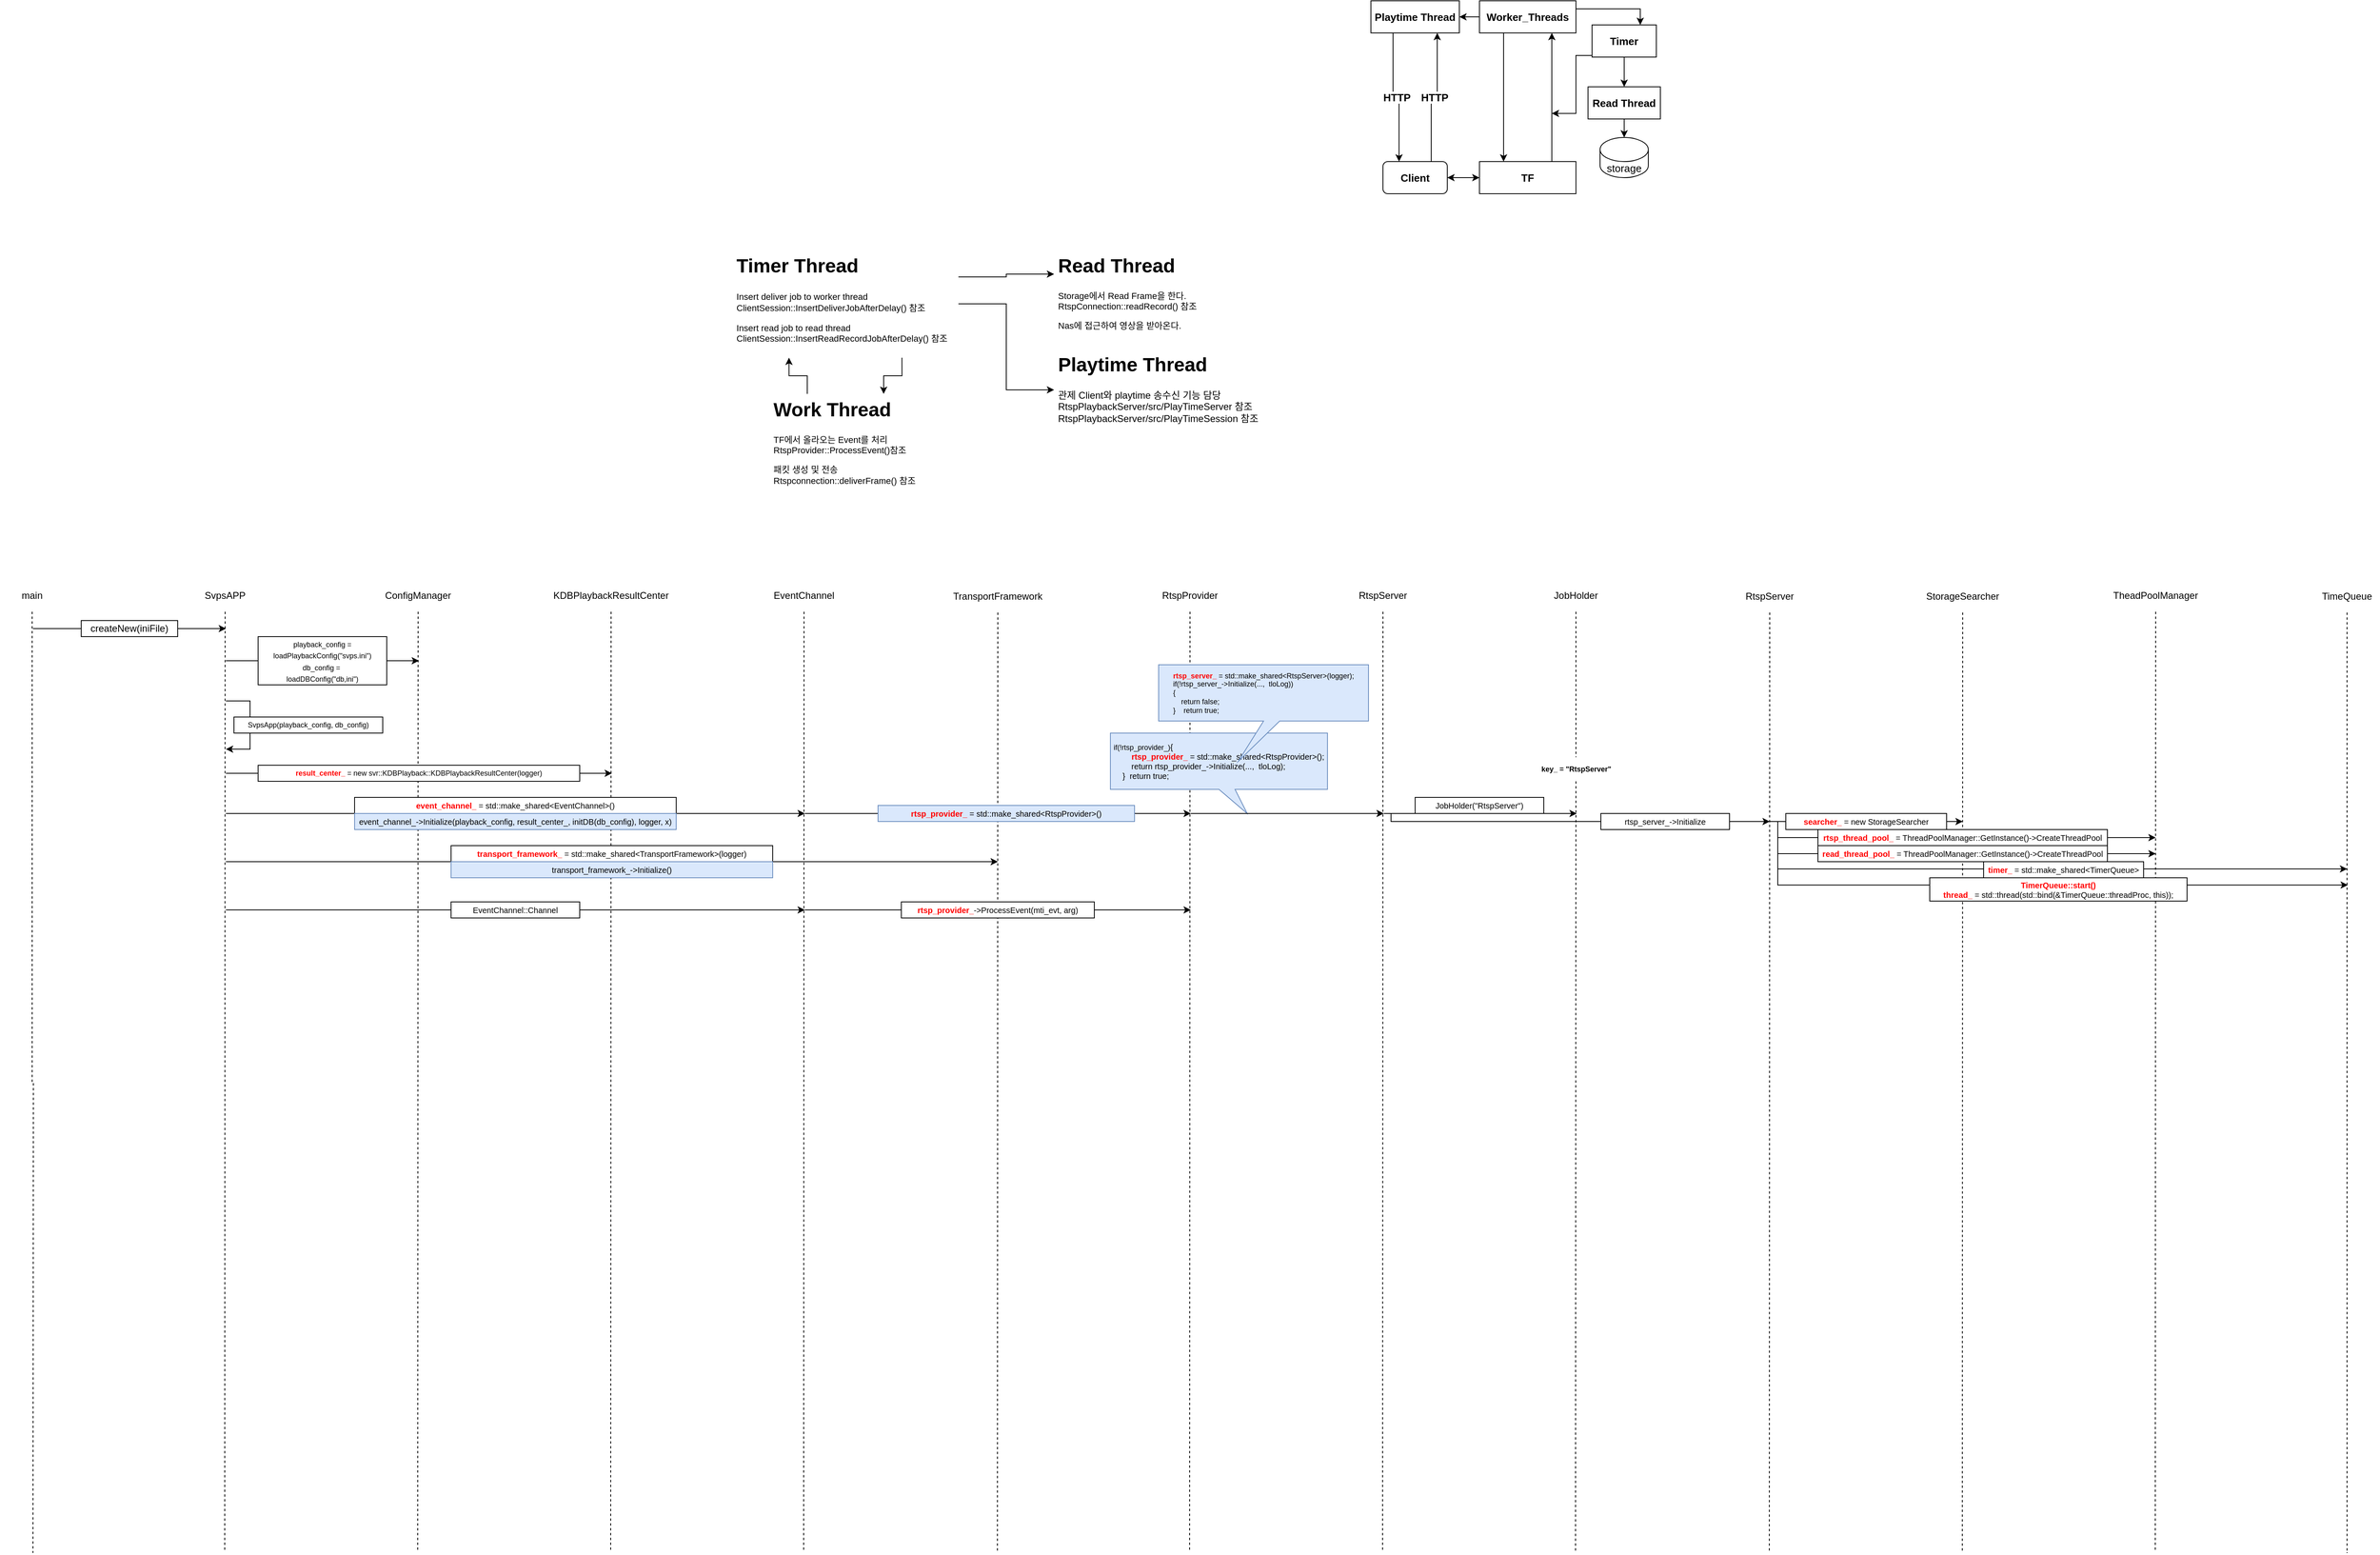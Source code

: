 <mxfile version="20.2.2" type="github">
  <diagram id="YzX6T4dwVACwv7w3dcy2" name="페이지-1">
    <mxGraphModel dx="3784" dy="3350" grid="1" gridSize="10" guides="1" tooltips="1" connect="1" arrows="1" fold="1" page="1" pageScale="1" pageWidth="827" pageHeight="1169" math="0" shadow="0">
      <root>
        <mxCell id="0" />
        <mxCell id="1" parent="0" />
        <mxCell id="FgUD_FX9afnZXkP6yrxM-8" style="edgeStyle=orthogonalEdgeStyle;rounded=0;orthogonalLoop=1;jettySize=auto;html=1;exitX=0.25;exitY=0;exitDx=0;exitDy=0;entryX=0.25;entryY=1;entryDx=0;entryDy=0;" parent="1" source="mJLSlKMfizAFrsauM-Ii-1" target="mJLSlKMfizAFrsauM-Ii-3" edge="1">
          <mxGeometry relative="1" as="geometry" />
        </mxCell>
        <mxCell id="mJLSlKMfizAFrsauM-Ii-1" value="&lt;h1&gt;Work Thread&lt;/h1&gt;&lt;p style=&quot;font-size: 11px;&quot;&gt;&lt;font style=&quot;font-size: 11px;&quot;&gt;TF에서 올라오는 Event를 처리&lt;/font&gt;&lt;span style=&quot;background-color: initial;&quot;&gt;RtspProvider::ProcessEvent()참조&lt;/span&gt;&lt;/p&gt;&lt;p style=&quot;font-size: 11px;&quot;&gt;&lt;font style=&quot;font-size: 11px;&quot;&gt;패킷 생성 및 전송&lt;br&gt;&lt;/font&gt;&lt;span style=&quot;background-color: initial;&quot;&gt;Rtspconnection::deliverFrame() 참조&lt;/span&gt;&lt;/p&gt;" style="text;html=1;strokeColor=none;fillColor=none;spacing=5;spacingTop=-20;whiteSpace=wrap;overflow=hidden;rounded=0;" parent="1" vertex="1">
          <mxGeometry x="-683.5" y="-1391" width="190" height="150" as="geometry" />
        </mxCell>
        <mxCell id="mJLSlKMfizAFrsauM-Ii-2" value="&lt;h1&gt;Read Thread&lt;/h1&gt;&lt;p style=&quot;font-size: 11px;&quot;&gt;&lt;font style=&quot;font-size: 11px;&quot;&gt;Storage에서 Read Frame을 한다.&lt;br&gt;&lt;/font&gt;&lt;span style=&quot;background-color: initial;&quot;&gt;RtspConnection::readRecord() 참조&lt;/span&gt;&lt;/p&gt;&lt;p style=&quot;font-size: 11px;&quot;&gt;Nas에 접근하여 영상을 받아온다.&lt;/p&gt;" style="text;html=1;strokeColor=none;fillColor=none;spacing=5;spacingTop=-20;whiteSpace=wrap;overflow=hidden;rounded=0;" parent="1" vertex="1">
          <mxGeometry x="-329" y="-1570" width="190" height="120" as="geometry" />
        </mxCell>
        <mxCell id="FgUD_FX9afnZXkP6yrxM-9" style="edgeStyle=orthogonalEdgeStyle;rounded=0;orthogonalLoop=1;jettySize=auto;html=1;exitX=0.75;exitY=1;exitDx=0;exitDy=0;entryX=0.75;entryY=0;entryDx=0;entryDy=0;" parent="1" source="mJLSlKMfizAFrsauM-Ii-3" target="mJLSlKMfizAFrsauM-Ii-1" edge="1">
          <mxGeometry relative="1" as="geometry" />
        </mxCell>
        <mxCell id="FgUD_FX9afnZXkP6yrxM-11" style="edgeStyle=orthogonalEdgeStyle;rounded=0;orthogonalLoop=1;jettySize=auto;html=1;exitX=1;exitY=0.5;exitDx=0;exitDy=0;entryX=0;entryY=0.5;entryDx=0;entryDy=0;" parent="1" source="mJLSlKMfizAFrsauM-Ii-3" target="mJLSlKMfizAFrsauM-Ii-4" edge="1">
          <mxGeometry relative="1" as="geometry" />
        </mxCell>
        <mxCell id="FgUD_FX9afnZXkP6yrxM-13" style="edgeStyle=orthogonalEdgeStyle;rounded=0;orthogonalLoop=1;jettySize=auto;html=1;exitX=1;exitY=0.25;exitDx=0;exitDy=0;entryX=0;entryY=0.25;entryDx=0;entryDy=0;" parent="1" source="mJLSlKMfizAFrsauM-Ii-3" target="mJLSlKMfizAFrsauM-Ii-2" edge="1">
          <mxGeometry relative="1" as="geometry" />
        </mxCell>
        <mxCell id="mJLSlKMfizAFrsauM-Ii-3" value="&lt;h1&gt;Timer Thread&lt;/h1&gt;&lt;span style=&quot;font-size: 11px; background-color: initial;&quot;&gt;Insert deliver job to worker thread&lt;br&gt;&lt;/span&gt;&lt;span style=&quot;font-size: 11px; background-color: initial;&quot;&gt;ClientSession::&lt;/span&gt;&lt;span style=&quot;font-size: 11px; background-color: initial;&quot;&gt;InsertDeliverJobAfterDelay() 참조&lt;/span&gt;&lt;span style=&quot;font-size: 11px; background-color: initial;&quot;&gt;&lt;br&gt;&lt;/span&gt;&lt;p style=&quot;font-size: 11px;&quot;&gt;Insert read job to read thread&lt;br&gt;ClientSession::InsertReadRecordJobAfterDelay() 참조&lt;/p&gt;" style="text;html=1;strokeColor=none;fillColor=none;spacing=5;spacingTop=-20;whiteSpace=wrap;overflow=hidden;rounded=0;" parent="1" vertex="1">
          <mxGeometry x="-729" y="-1570" width="281" height="134" as="geometry" />
        </mxCell>
        <mxCell id="mJLSlKMfizAFrsauM-Ii-4" value="&lt;h1&gt;Playtime Thread&lt;/h1&gt;&lt;p&gt;관제 Client와 playtime 송수신 기능 담당&lt;br&gt;&lt;span style=&quot;background-color: initial;&quot;&gt;RtspPlaybackServer/src/PlayTimeServer 참조&lt;br&gt;&lt;/span&gt;&lt;span style=&quot;background-color: initial;&quot;&gt;RtspPlaybackServer/src/PlayTimeSession 참조&lt;/span&gt;&lt;/p&gt;" style="text;html=1;strokeColor=none;fillColor=none;spacing=5;spacingTop=-20;whiteSpace=wrap;overflow=hidden;rounded=0;" parent="1" vertex="1">
          <mxGeometry x="-329" y="-1447" width="260" height="102" as="geometry" />
        </mxCell>
        <mxCell id="MLaOYbV_vJyrFUcq2OVr-11" style="edgeStyle=orthogonalEdgeStyle;rounded=0;orthogonalLoop=1;jettySize=auto;html=1;exitX=0.5;exitY=1;exitDx=0;exitDy=0;entryX=0.5;entryY=0;entryDx=0;entryDy=0;" parent="1" source="MLaOYbV_vJyrFUcq2OVr-8" edge="1">
          <mxGeometry relative="1" as="geometry">
            <mxPoint x="-810" y="-2043" as="targetPoint" />
          </mxGeometry>
        </mxCell>
        <mxCell id="MLaOYbV_vJyrFUcq2OVr-19" style="edgeStyle=orthogonalEdgeStyle;rounded=0;orthogonalLoop=1;jettySize=auto;html=1;exitX=0.5;exitY=1;exitDx=0;exitDy=0;dashed=1;endArrow=none;endFill=0;" parent="1" source="MLaOYbV_vJyrFUcq2OVr-16" edge="1">
          <mxGeometry relative="1" as="geometry">
            <mxPoint x="-1599" y="51" as="targetPoint" />
          </mxGeometry>
        </mxCell>
        <mxCell id="MLaOYbV_vJyrFUcq2OVr-16" value="main" style="text;html=1;strokeColor=none;fillColor=none;align=center;verticalAlign=middle;whiteSpace=wrap;rounded=0;" parent="1" vertex="1">
          <mxGeometry x="-1640" y="-1160" width="80" height="40" as="geometry" />
        </mxCell>
        <mxCell id="MLaOYbV_vJyrFUcq2OVr-18" value="SvpsAPP" style="text;html=1;strokeColor=none;fillColor=none;align=center;verticalAlign=middle;whiteSpace=wrap;rounded=0;" parent="1" vertex="1">
          <mxGeometry x="-1400" y="-1160" width="80" height="40" as="geometry" />
        </mxCell>
        <mxCell id="MLaOYbV_vJyrFUcq2OVr-20" style="edgeStyle=orthogonalEdgeStyle;rounded=0;orthogonalLoop=1;jettySize=auto;html=1;dashed=1;endArrow=none;endFill=0;exitX=0.5;exitY=1;exitDx=0;exitDy=0;" parent="1" source="MLaOYbV_vJyrFUcq2OVr-18" edge="1">
          <mxGeometry relative="1" as="geometry">
            <mxPoint x="-1360.5" y="50" as="targetPoint" />
            <mxPoint x="-1380" y="-1080" as="sourcePoint" />
          </mxGeometry>
        </mxCell>
        <mxCell id="MLaOYbV_vJyrFUcq2OVr-21" value="" style="endArrow=classic;html=1;rounded=0;startArrow=none;" parent="1" source="MLaOYbV_vJyrFUcq2OVr-22" edge="1">
          <mxGeometry width="50" height="50" relative="1" as="geometry">
            <mxPoint x="-1639" y="-1099" as="sourcePoint" />
            <mxPoint x="-1359" y="-1099" as="targetPoint" />
          </mxGeometry>
        </mxCell>
        <mxCell id="MLaOYbV_vJyrFUcq2OVr-23" value="ConfigManager" style="text;html=1;strokeColor=none;fillColor=none;align=center;verticalAlign=middle;whiteSpace=wrap;rounded=0;" parent="1" vertex="1">
          <mxGeometry x="-1160" y="-1160" width="80" height="40" as="geometry" />
        </mxCell>
        <mxCell id="MLaOYbV_vJyrFUcq2OVr-24" style="edgeStyle=orthogonalEdgeStyle;rounded=0;orthogonalLoop=1;jettySize=auto;html=1;dashed=1;endArrow=none;endFill=0;exitX=0.5;exitY=1;exitDx=0;exitDy=0;" parent="1" source="MLaOYbV_vJyrFUcq2OVr-23" edge="1">
          <mxGeometry relative="1" as="geometry">
            <mxPoint x="-1120.5" y="50" as="targetPoint" />
            <mxPoint x="-1140" y="-1080" as="sourcePoint" />
          </mxGeometry>
        </mxCell>
        <mxCell id="MLaOYbV_vJyrFUcq2OVr-26" value="" style="endArrow=classic;html=1;rounded=0;startArrow=none;" parent="1" source="MLaOYbV_vJyrFUcq2OVr-28" edge="1">
          <mxGeometry width="50" height="50" relative="1" as="geometry">
            <mxPoint x="-1359" y="-1059" as="sourcePoint" />
            <mxPoint x="-1119" y="-1059" as="targetPoint" />
          </mxGeometry>
        </mxCell>
        <mxCell id="MLaOYbV_vJyrFUcq2OVr-28" value="&lt;font style=&quot;font-size: 9px;&quot;&gt;playback_config = loadPlaybackConfig(&quot;svps.ini&quot;)&lt;br&gt;db_config =&amp;nbsp;&lt;br&gt;loadDBConfig(&quot;db,ini&quot;)&lt;br&gt;&lt;/font&gt;" style="rounded=0;whiteSpace=wrap;html=1;" parent="1" vertex="1">
          <mxGeometry x="-1319" y="-1089" width="160" height="60" as="geometry" />
        </mxCell>
        <mxCell id="MLaOYbV_vJyrFUcq2OVr-29" value="" style="endArrow=none;html=1;rounded=0;" parent="1" target="MLaOYbV_vJyrFUcq2OVr-28" edge="1">
          <mxGeometry width="50" height="50" relative="1" as="geometry">
            <mxPoint x="-1359" y="-1059" as="sourcePoint" />
            <mxPoint x="-1199" y="-1059" as="targetPoint" />
          </mxGeometry>
        </mxCell>
        <mxCell id="MLaOYbV_vJyrFUcq2OVr-22" value="createNew(iniFile)" style="rounded=0;whiteSpace=wrap;html=1;" parent="1" vertex="1">
          <mxGeometry x="-1539" y="-1109" width="120" height="20" as="geometry" />
        </mxCell>
        <mxCell id="MLaOYbV_vJyrFUcq2OVr-30" value="" style="endArrow=none;html=1;rounded=0;" parent="1" target="MLaOYbV_vJyrFUcq2OVr-22" edge="1">
          <mxGeometry width="50" height="50" relative="1" as="geometry">
            <mxPoint x="-1599" y="-1099" as="sourcePoint" />
            <mxPoint x="-1359" y="-1099" as="targetPoint" />
          </mxGeometry>
        </mxCell>
        <mxCell id="MLaOYbV_vJyrFUcq2OVr-33" value="" style="endArrow=classic;html=1;rounded=0;fontSize=9;" parent="1" edge="1">
          <mxGeometry width="50" height="50" relative="1" as="geometry">
            <mxPoint x="-1359" y="-1009" as="sourcePoint" />
            <mxPoint x="-1359" y="-949" as="targetPoint" />
            <Array as="points">
              <mxPoint x="-1329" y="-1009" />
              <mxPoint x="-1329" y="-949" />
            </Array>
          </mxGeometry>
        </mxCell>
        <mxCell id="MLaOYbV_vJyrFUcq2OVr-34" value="SvpsApp(playback_config, db_config)" style="rounded=0;whiteSpace=wrap;html=1;fontSize=9;" parent="1" vertex="1">
          <mxGeometry x="-1349" y="-989" width="185" height="20" as="geometry" />
        </mxCell>
        <mxCell id="MLaOYbV_vJyrFUcq2OVr-35" value="KDBPlaybackResultCenter" style="text;html=1;strokeColor=none;fillColor=none;align=center;verticalAlign=middle;whiteSpace=wrap;rounded=0;" parent="1" vertex="1">
          <mxGeometry x="-920" y="-1160" width="80" height="40" as="geometry" />
        </mxCell>
        <mxCell id="MLaOYbV_vJyrFUcq2OVr-36" style="edgeStyle=orthogonalEdgeStyle;rounded=0;orthogonalLoop=1;jettySize=auto;html=1;dashed=1;endArrow=none;endFill=0;exitX=0.5;exitY=1;exitDx=0;exitDy=0;" parent="1" source="MLaOYbV_vJyrFUcq2OVr-35" edge="1">
          <mxGeometry relative="1" as="geometry">
            <mxPoint x="-880.5" y="50" as="targetPoint" />
            <mxPoint x="-900" y="-1080" as="sourcePoint" />
          </mxGeometry>
        </mxCell>
        <mxCell id="MLaOYbV_vJyrFUcq2OVr-37" value="" style="endArrow=classic;html=1;rounded=0;fontSize=9;" parent="1" edge="1">
          <mxGeometry width="50" height="50" relative="1" as="geometry">
            <mxPoint x="-1359" y="-919" as="sourcePoint" />
            <mxPoint x="-879" y="-919" as="targetPoint" />
          </mxGeometry>
        </mxCell>
        <mxCell id="MLaOYbV_vJyrFUcq2OVr-38" value="&lt;font color=&quot;#ff0000&quot;&gt;&lt;b&gt;result_center_&lt;/b&gt; &lt;/font&gt;= new svr::KDBPlayback::KDBPlaybackResultCenter(logger)" style="rounded=0;whiteSpace=wrap;html=1;fontSize=9;" parent="1" vertex="1">
          <mxGeometry x="-1319" y="-929" width="400" height="20" as="geometry" />
        </mxCell>
        <mxCell id="MLaOYbV_vJyrFUcq2OVr-39" value="EventChannel" style="text;html=1;strokeColor=none;fillColor=none;align=center;verticalAlign=middle;whiteSpace=wrap;rounded=0;" parent="1" vertex="1">
          <mxGeometry x="-680" y="-1160" width="80" height="40" as="geometry" />
        </mxCell>
        <mxCell id="MLaOYbV_vJyrFUcq2OVr-40" style="edgeStyle=orthogonalEdgeStyle;rounded=0;orthogonalLoop=1;jettySize=auto;html=1;dashed=1;endArrow=none;endFill=0;exitX=0.5;exitY=1;exitDx=0;exitDy=0;" parent="1" source="MLaOYbV_vJyrFUcq2OVr-39" edge="1">
          <mxGeometry relative="1" as="geometry">
            <mxPoint x="-640.5" y="50" as="targetPoint" />
            <mxPoint x="-660" y="-1080" as="sourcePoint" />
          </mxGeometry>
        </mxCell>
        <mxCell id="MLaOYbV_vJyrFUcq2OVr-41" value="" style="endArrow=classic;html=1;rounded=0;fontSize=9;" parent="1" edge="1">
          <mxGeometry width="50" height="50" relative="1" as="geometry">
            <mxPoint x="-1359" y="-869" as="sourcePoint" />
            <mxPoint x="-639" y="-869" as="targetPoint" />
          </mxGeometry>
        </mxCell>
        <mxCell id="MLaOYbV_vJyrFUcq2OVr-42" value="&lt;font size=&quot;1&quot;&gt;&lt;b&gt;&lt;font color=&quot;#ff0000&quot;&gt;event_channel_ &lt;/font&gt;&lt;/b&gt;= std::make_shared&amp;lt;EventChannel&amp;gt;()&lt;br&gt;&lt;/font&gt;" style="rounded=0;whiteSpace=wrap;html=1;fontSize=9;" parent="1" vertex="1">
          <mxGeometry x="-1199" y="-889" width="400" height="20" as="geometry" />
        </mxCell>
        <mxCell id="MLaOYbV_vJyrFUcq2OVr-47" value="TransportFramework" style="text;html=1;strokeColor=none;fillColor=none;align=center;verticalAlign=middle;whiteSpace=wrap;rounded=0;" parent="1" vertex="1">
          <mxGeometry x="-439" y="-1159" width="80" height="40" as="geometry" />
        </mxCell>
        <mxCell id="MLaOYbV_vJyrFUcq2OVr-48" style="edgeStyle=orthogonalEdgeStyle;rounded=0;orthogonalLoop=1;jettySize=auto;html=1;dashed=1;endArrow=none;endFill=0;exitX=0.5;exitY=1;exitDx=0;exitDy=0;" parent="1" source="MLaOYbV_vJyrFUcq2OVr-47" edge="1">
          <mxGeometry relative="1" as="geometry">
            <mxPoint x="-399.5" y="51" as="targetPoint" />
            <mxPoint x="-419" y="-1079" as="sourcePoint" />
          </mxGeometry>
        </mxCell>
        <mxCell id="MLaOYbV_vJyrFUcq2OVr-49" value="" style="endArrow=classic;html=1;rounded=0;fontSize=9;" parent="1" edge="1">
          <mxGeometry width="50" height="50" relative="1" as="geometry">
            <mxPoint x="-1359" y="-809" as="sourcePoint" />
            <mxPoint x="-399" y="-809" as="targetPoint" />
          </mxGeometry>
        </mxCell>
        <mxCell id="MLaOYbV_vJyrFUcq2OVr-51" value="&lt;div&gt;&lt;font size=&quot;1&quot;&gt;&lt;font color=&quot;#ff0000&quot;&gt;&lt;b&gt;transport_framework_&lt;/b&gt; &lt;/font&gt;= std::make_shared&amp;lt;TransportFramework&amp;gt;(logger)&lt;/font&gt;&lt;/div&gt;" style="rounded=0;whiteSpace=wrap;html=1;fontSize=9;" parent="1" vertex="1">
          <mxGeometry x="-1079" y="-829" width="400" height="20" as="geometry" />
        </mxCell>
        <mxCell id="MLaOYbV_vJyrFUcq2OVr-52" value="&lt;span style=&quot;font-size: x-small;&quot;&gt;event_channel_-&amp;gt;Initialize(playback_config, result_center_, initDB(db_config), logger, x)&lt;/span&gt;&lt;font size=&quot;1&quot;&gt;&lt;br&gt;&lt;/font&gt;" style="rounded=0;whiteSpace=wrap;html=1;fontSize=9;fillColor=#dae8fc;strokeColor=#6c8ebf;" parent="1" vertex="1">
          <mxGeometry x="-1199" y="-869" width="400" height="20" as="geometry" />
        </mxCell>
        <mxCell id="MLaOYbV_vJyrFUcq2OVr-53" value="&lt;font size=&quot;1&quot;&gt;transport_framework_-&amp;gt;Initialize()&lt;/font&gt;" style="rounded=0;whiteSpace=wrap;html=1;fontSize=9;fillColor=#dae8fc;strokeColor=#6c8ebf;" parent="1" vertex="1">
          <mxGeometry x="-1079" y="-809" width="400" height="20" as="geometry" />
        </mxCell>
        <mxCell id="MLaOYbV_vJyrFUcq2OVr-57" value="RtspProvider" style="text;html=1;strokeColor=none;fillColor=none;align=center;verticalAlign=middle;whiteSpace=wrap;rounded=0;" parent="1" vertex="1">
          <mxGeometry x="-200" y="-1160" width="80" height="40" as="geometry" />
        </mxCell>
        <mxCell id="MLaOYbV_vJyrFUcq2OVr-58" style="edgeStyle=orthogonalEdgeStyle;rounded=0;orthogonalLoop=1;jettySize=auto;html=1;dashed=1;endArrow=none;endFill=0;exitX=0.5;exitY=1;exitDx=0;exitDy=0;" parent="1" source="MLaOYbV_vJyrFUcq2OVr-57" edge="1">
          <mxGeometry relative="1" as="geometry">
            <mxPoint x="-160.5" y="50" as="targetPoint" />
            <mxPoint x="-180" y="-1080" as="sourcePoint" />
          </mxGeometry>
        </mxCell>
        <mxCell id="MLaOYbV_vJyrFUcq2OVr-59" value="" style="endArrow=classic;html=1;rounded=0;fontSize=9;" parent="1" edge="1">
          <mxGeometry width="50" height="50" relative="1" as="geometry">
            <mxPoint x="-639" y="-869" as="sourcePoint" />
            <mxPoint x="-159" y="-869" as="targetPoint" />
          </mxGeometry>
        </mxCell>
        <mxCell id="MLaOYbV_vJyrFUcq2OVr-62" value="&lt;font size=&quot;1&quot;&gt;&lt;font color=&quot;#ff0000&quot;&gt;&lt;b&gt;rtsp_provider_&lt;/b&gt; &lt;/font&gt;= std::make_shared&amp;lt;RtspProvider&amp;gt;()&lt;/font&gt;" style="rounded=0;whiteSpace=wrap;html=1;fontSize=9;fillColor=#dae8fc;strokeColor=#6c8ebf;" parent="1" vertex="1">
          <mxGeometry x="-548" y="-879" width="319" height="20" as="geometry" />
        </mxCell>
        <mxCell id="MLaOYbV_vJyrFUcq2OVr-63" value="&lt;div style=&quot;text-align: left;&quot;&gt;&lt;font style=&quot;background-color: initial;&quot;&gt;if(!rtsp_provider_)&lt;/font&gt;&lt;span style=&quot;background-color: initial; font-size: x-small;&quot;&gt;{&lt;/span&gt;&lt;br&gt;&lt;/div&gt;&lt;div style=&quot;text-align: left;&quot;&gt;&lt;font size=&quot;1&quot;&gt;&amp;nbsp; &amp;nbsp; &amp;nbsp; &amp;nbsp; &lt;font color=&quot;#ff0000&quot;&gt;&lt;b&gt;rtsp_provider_&lt;/b&gt; &lt;/font&gt;= std::make_shared&amp;lt;RtspProvider&amp;gt;();&lt;/font&gt;&lt;/div&gt;&lt;div style=&quot;text-align: left;&quot;&gt;&lt;font size=&quot;1&quot;&gt;&amp;nbsp; &amp;nbsp; &amp;nbsp; &amp;nbsp; return rtsp_provider_-&amp;gt;Initialize(...,&amp;nbsp; tloLog);&lt;/font&gt;&lt;/div&gt;&lt;div style=&quot;text-align: left;&quot;&gt;&lt;font size=&quot;1&quot;&gt;&amp;nbsp; &amp;nbsp; }&lt;span style=&quot;white-space: pre;&quot;&gt; &lt;span style=&quot;white-space: pre;&quot;&gt; &lt;/span&gt;&lt;/span&gt;&lt;/font&gt;&lt;span style=&quot;font-size: x-small; background-color: initial;&quot;&gt;return true;&lt;/span&gt;&lt;/div&gt;" style="shape=callout;whiteSpace=wrap;html=1;perimeter=calloutPerimeter;fontSize=9;position2=0.63;fillColor=#dae8fc;strokeColor=#6c8ebf;" parent="1" vertex="1">
          <mxGeometry x="-259" y="-969" width="270" height="100" as="geometry" />
        </mxCell>
        <mxCell id="MLaOYbV_vJyrFUcq2OVr-64" value="" style="endArrow=classic;html=1;rounded=0;fontSize=9;" parent="1" edge="1">
          <mxGeometry width="50" height="50" relative="1" as="geometry">
            <mxPoint x="-1359" y="-749" as="sourcePoint" />
            <mxPoint x="-639" y="-749" as="targetPoint" />
          </mxGeometry>
        </mxCell>
        <mxCell id="MLaOYbV_vJyrFUcq2OVr-66" value="&lt;font size=&quot;1&quot;&gt;EventChannel::Channel&lt;/font&gt;" style="rounded=0;whiteSpace=wrap;html=1;fontSize=9;" parent="1" vertex="1">
          <mxGeometry x="-1079" y="-759" width="160" height="20" as="geometry" />
        </mxCell>
        <mxCell id="MLaOYbV_vJyrFUcq2OVr-67" value="" style="endArrow=classic;html=1;rounded=0;fontSize=9;fontColor=#000000;" parent="1" edge="1">
          <mxGeometry width="50" height="50" relative="1" as="geometry">
            <mxPoint x="-639" y="-749" as="sourcePoint" />
            <mxPoint x="-159" y="-749" as="targetPoint" />
          </mxGeometry>
        </mxCell>
        <mxCell id="MLaOYbV_vJyrFUcq2OVr-68" value="&lt;font size=&quot;1&quot;&gt;&lt;b&gt;&lt;font color=&quot;#ff0000&quot;&gt;rtsp_provider_&lt;/font&gt;&lt;/b&gt;-&amp;gt;ProcessEvent(mti_evt, arg)&lt;/font&gt;" style="rounded=0;whiteSpace=wrap;html=1;fontSize=9;" parent="1" vertex="1">
          <mxGeometry x="-519" y="-759" width="240" height="20" as="geometry" />
        </mxCell>
        <mxCell id="MLaOYbV_vJyrFUcq2OVr-70" value="RtspServer" style="text;html=1;strokeColor=none;fillColor=none;align=center;verticalAlign=middle;whiteSpace=wrap;rounded=0;" parent="1" vertex="1">
          <mxGeometry x="40" y="-1160" width="80" height="40" as="geometry" />
        </mxCell>
        <mxCell id="MLaOYbV_vJyrFUcq2OVr-71" style="edgeStyle=orthogonalEdgeStyle;rounded=0;orthogonalLoop=1;jettySize=auto;html=1;dashed=1;endArrow=none;endFill=0;exitX=0.5;exitY=1;exitDx=0;exitDy=0;" parent="1" source="MLaOYbV_vJyrFUcq2OVr-70" edge="1">
          <mxGeometry relative="1" as="geometry">
            <mxPoint x="79.5" y="50" as="targetPoint" />
            <mxPoint x="60" y="-1080" as="sourcePoint" />
          </mxGeometry>
        </mxCell>
        <mxCell id="MLaOYbV_vJyrFUcq2OVr-72" value="" style="endArrow=classic;html=1;rounded=0;fontSize=9;fontColor=#000000;" parent="1" edge="1">
          <mxGeometry width="50" height="50" relative="1" as="geometry">
            <mxPoint x="-159" y="-869" as="sourcePoint" />
            <mxPoint x="81" y="-869" as="targetPoint" />
          </mxGeometry>
        </mxCell>
        <mxCell id="MLaOYbV_vJyrFUcq2OVr-73" value="JobHolder" style="text;html=1;strokeColor=none;fillColor=none;align=center;verticalAlign=middle;whiteSpace=wrap;rounded=0;" parent="1" vertex="1">
          <mxGeometry x="280" y="-1160" width="80" height="40" as="geometry" />
        </mxCell>
        <mxCell id="MLaOYbV_vJyrFUcq2OVr-74" style="edgeStyle=orthogonalEdgeStyle;rounded=0;orthogonalLoop=1;jettySize=auto;html=1;dashed=1;endArrow=none;endFill=0;exitX=0.5;exitY=1;exitDx=0;exitDy=0;startArrow=none;" parent="1" source="MLaOYbV_vJyrFUcq2OVr-96" edge="1">
          <mxGeometry relative="1" as="geometry">
            <mxPoint x="319.5" y="50" as="targetPoint" />
            <mxPoint x="300" y="-1080" as="sourcePoint" />
          </mxGeometry>
        </mxCell>
        <mxCell id="MLaOYbV_vJyrFUcq2OVr-76" value="" style="endArrow=classic;html=1;rounded=0;fontSize=9;fontColor=#000000;" parent="1" edge="1">
          <mxGeometry width="50" height="50" relative="1" as="geometry">
            <mxPoint x="81" y="-869" as="sourcePoint" />
            <mxPoint x="321" y="-869" as="targetPoint" />
          </mxGeometry>
        </mxCell>
        <mxCell id="MLaOYbV_vJyrFUcq2OVr-77" value="&lt;div style=&quot;text-align: left;&quot;&gt;&lt;div&gt;&lt;font color=&quot;#ff0000&quot;&gt;&lt;b&gt;rtsp_server_&lt;/b&gt; &lt;/font&gt;= std::make_shared&amp;lt;RtspServer&amp;gt;(logger);&lt;/div&gt;&lt;div&gt;if(!rtsp_server_-&amp;gt;Initialize(...,&amp;nbsp; tloLog))&lt;/div&gt;&lt;div&gt;{&lt;/div&gt;&lt;div&gt;&amp;nbsp; &amp;nbsp; return false;&lt;/div&gt;&lt;div&gt;}&lt;span style=&quot;background-color: initial;&quot;&gt;&amp;nbsp; &amp;nbsp; return true;&lt;/span&gt;&lt;/div&gt;&lt;/div&gt;" style="shape=callout;whiteSpace=wrap;html=1;perimeter=calloutPerimeter;fontSize=9;position2=0.38;fillColor=#dae8fc;strokeColor=#6c8ebf;size=50;position=0.5;" parent="1" vertex="1">
          <mxGeometry x="-199" y="-1054" width="261" height="120" as="geometry" />
        </mxCell>
        <mxCell id="MLaOYbV_vJyrFUcq2OVr-85" value="&lt;font size=&quot;1&quot;&gt;JobHolder(&quot;RtspServer&quot;)&lt;/font&gt;" style="rounded=0;whiteSpace=wrap;html=1;fontSize=9;fontColor=#000000;" parent="1" vertex="1">
          <mxGeometry x="120" y="-889" width="160" height="20" as="geometry" />
        </mxCell>
        <mxCell id="MLaOYbV_vJyrFUcq2OVr-88" value="RtspServer" style="text;html=1;strokeColor=none;fillColor=none;align=center;verticalAlign=middle;whiteSpace=wrap;rounded=0;" parent="1" vertex="1">
          <mxGeometry x="521" y="-1159" width="80" height="40" as="geometry" />
        </mxCell>
        <mxCell id="MLaOYbV_vJyrFUcq2OVr-89" style="edgeStyle=orthogonalEdgeStyle;rounded=0;orthogonalLoop=1;jettySize=auto;html=1;dashed=1;endArrow=none;endFill=0;exitX=0.5;exitY=1;exitDx=0;exitDy=0;" parent="1" source="MLaOYbV_vJyrFUcq2OVr-88" edge="1">
          <mxGeometry relative="1" as="geometry">
            <mxPoint x="560.5" y="51.0" as="targetPoint" />
            <mxPoint x="541" y="-1079" as="sourcePoint" />
          </mxGeometry>
        </mxCell>
        <mxCell id="MLaOYbV_vJyrFUcq2OVr-95" value="" style="endArrow=classic;html=1;rounded=0;fontSize=9;fontColor=#000000;" parent="1" edge="1">
          <mxGeometry width="50" height="50" relative="1" as="geometry">
            <mxPoint x="81" y="-869" as="sourcePoint" />
            <mxPoint x="561" y="-859" as="targetPoint" />
            <Array as="points">
              <mxPoint x="90" y="-869" />
              <mxPoint x="90" y="-859" />
            </Array>
          </mxGeometry>
        </mxCell>
        <mxCell id="MLaOYbV_vJyrFUcq2OVr-93" value="&lt;font size=&quot;1&quot;&gt;rtsp_server_-&amp;gt;Initialize&lt;/font&gt;" style="rounded=0;whiteSpace=wrap;html=1;fontSize=9;fontColor=#000000;" parent="1" vertex="1">
          <mxGeometry x="351" y="-869" width="160" height="20" as="geometry" />
        </mxCell>
        <mxCell id="MLaOYbV_vJyrFUcq2OVr-96" value="&lt;b&gt;key_ = &quot;RtspServer&quot;&lt;/b&gt;" style="text;html=1;strokeColor=none;fillColor=none;align=center;verticalAlign=middle;whiteSpace=wrap;rounded=0;fontSize=9;fontColor=#000000;" parent="1" vertex="1">
          <mxGeometry x="269.5" y="-939" width="101" height="30" as="geometry" />
        </mxCell>
        <mxCell id="MLaOYbV_vJyrFUcq2OVr-97" value="" style="edgeStyle=orthogonalEdgeStyle;rounded=0;orthogonalLoop=1;jettySize=auto;html=1;dashed=1;endArrow=none;endFill=0;exitX=0.5;exitY=1;exitDx=0;exitDy=0;" parent="1" source="MLaOYbV_vJyrFUcq2OVr-73" target="MLaOYbV_vJyrFUcq2OVr-96" edge="1">
          <mxGeometry relative="1" as="geometry">
            <mxPoint x="319.5" y="50" as="targetPoint" />
            <mxPoint x="320" y="-1120" as="sourcePoint" />
          </mxGeometry>
        </mxCell>
        <mxCell id="MLaOYbV_vJyrFUcq2OVr-98" value="StorageSearcher" style="text;html=1;strokeColor=none;fillColor=none;align=center;verticalAlign=middle;whiteSpace=wrap;rounded=0;" parent="1" vertex="1">
          <mxGeometry x="761" y="-1159" width="80" height="40" as="geometry" />
        </mxCell>
        <mxCell id="MLaOYbV_vJyrFUcq2OVr-99" style="edgeStyle=orthogonalEdgeStyle;rounded=0;orthogonalLoop=1;jettySize=auto;html=1;dashed=1;endArrow=none;endFill=0;exitX=0.5;exitY=1;exitDx=0;exitDy=0;" parent="1" source="MLaOYbV_vJyrFUcq2OVr-98" edge="1">
          <mxGeometry relative="1" as="geometry">
            <mxPoint x="800.5" y="51.0" as="targetPoint" />
            <mxPoint x="781" y="-1079" as="sourcePoint" />
          </mxGeometry>
        </mxCell>
        <mxCell id="MLaOYbV_vJyrFUcq2OVr-100" value="" style="endArrow=classic;html=1;rounded=0;fontSize=9;fontColor=#000000;" parent="1" edge="1">
          <mxGeometry width="50" height="50" relative="1" as="geometry">
            <mxPoint x="561" y="-859" as="sourcePoint" />
            <mxPoint x="801" y="-859" as="targetPoint" />
          </mxGeometry>
        </mxCell>
        <mxCell id="MLaOYbV_vJyrFUcq2OVr-101" value="&lt;font size=&quot;1&quot;&gt;&lt;font color=&quot;#ff0000&quot;&gt;&lt;b&gt;searcher_&lt;/b&gt; &lt;/font&gt;= new StorageSearcher&lt;/font&gt;" style="rounded=0;whiteSpace=wrap;html=1;fontSize=9;fontColor=#000000;" parent="1" vertex="1">
          <mxGeometry x="581" y="-869" width="200" height="20" as="geometry" />
        </mxCell>
        <mxCell id="MLaOYbV_vJyrFUcq2OVr-104" value="TheadPoolManager" style="text;html=1;strokeColor=none;fillColor=none;align=center;verticalAlign=middle;whiteSpace=wrap;rounded=0;" parent="1" vertex="1">
          <mxGeometry x="1001" y="-1160" width="80" height="40" as="geometry" />
        </mxCell>
        <mxCell id="MLaOYbV_vJyrFUcq2OVr-105" style="edgeStyle=orthogonalEdgeStyle;rounded=0;orthogonalLoop=1;jettySize=auto;html=1;dashed=1;endArrow=none;endFill=0;exitX=0.5;exitY=1;exitDx=0;exitDy=0;" parent="1" source="MLaOYbV_vJyrFUcq2OVr-104" edge="1">
          <mxGeometry relative="1" as="geometry">
            <mxPoint x="1040.5" y="50.0" as="targetPoint" />
            <mxPoint x="1021" y="-1080" as="sourcePoint" />
          </mxGeometry>
        </mxCell>
        <mxCell id="MLaOYbV_vJyrFUcq2OVr-106" value="" style="endArrow=classic;html=1;rounded=0;fontSize=9;fontColor=#000000;" parent="1" edge="1">
          <mxGeometry width="50" height="50" relative="1" as="geometry">
            <mxPoint x="561" y="-859" as="sourcePoint" />
            <mxPoint x="1041" y="-839" as="targetPoint" />
            <Array as="points">
              <mxPoint x="571" y="-859" />
              <mxPoint x="571" y="-839" />
            </Array>
          </mxGeometry>
        </mxCell>
        <mxCell id="MLaOYbV_vJyrFUcq2OVr-107" value="" style="endArrow=classic;html=1;rounded=0;fontSize=9;fontColor=#000000;" parent="1" edge="1">
          <mxGeometry width="50" height="50" relative="1" as="geometry">
            <mxPoint x="571" y="-839" as="sourcePoint" />
            <mxPoint x="1041" y="-819" as="targetPoint" />
            <Array as="points">
              <mxPoint x="571" y="-819" />
            </Array>
          </mxGeometry>
        </mxCell>
        <mxCell id="MLaOYbV_vJyrFUcq2OVr-102" value="&lt;font size=&quot;1&quot;&gt;&lt;b&gt;&lt;font color=&quot;#ff0000&quot;&gt;rtsp_thread_pool_ &lt;/font&gt;&lt;/b&gt;= ThreadPoolManager::GetInstance()-&amp;gt;CreateThreadPool&lt;/font&gt;" style="rounded=0;whiteSpace=wrap;html=1;fontSize=9;fontColor=#000000;" parent="1" vertex="1">
          <mxGeometry x="621" y="-849" width="360" height="20" as="geometry" />
        </mxCell>
        <mxCell id="MLaOYbV_vJyrFUcq2OVr-103" value="&lt;font size=&quot;1&quot;&gt;&lt;b&gt;&lt;font color=&quot;#ff0000&quot;&gt;read_thread_pool_ &lt;/font&gt;&lt;/b&gt;= ThreadPoolManager::GetInstance()-&amp;gt;CreateThreadPool&lt;/font&gt;" style="rounded=0;whiteSpace=wrap;html=1;fontSize=9;fontColor=#000000;" parent="1" vertex="1">
          <mxGeometry x="621" y="-829" width="360" height="20" as="geometry" />
        </mxCell>
        <mxCell id="MLaOYbV_vJyrFUcq2OVr-109" value="TimeQueue" style="text;html=1;strokeColor=none;fillColor=none;align=center;verticalAlign=middle;whiteSpace=wrap;rounded=0;" parent="1" vertex="1">
          <mxGeometry x="1239" y="-1159" width="80" height="40" as="geometry" />
        </mxCell>
        <mxCell id="MLaOYbV_vJyrFUcq2OVr-110" style="edgeStyle=orthogonalEdgeStyle;rounded=0;orthogonalLoop=1;jettySize=auto;html=1;dashed=1;endArrow=none;endFill=0;" parent="1" source="MLaOYbV_vJyrFUcq2OVr-109" edge="1">
          <mxGeometry relative="1" as="geometry">
            <mxPoint x="1279" y="50" as="targetPoint" />
            <mxPoint x="1298" y="-1119" as="sourcePoint" />
            <Array as="points">
              <mxPoint x="1279" y="51" />
            </Array>
          </mxGeometry>
        </mxCell>
        <mxCell id="MLaOYbV_vJyrFUcq2OVr-111" value="" style="endArrow=classic;html=1;rounded=0;fontSize=9;fontColor=#FF0000;" parent="1" edge="1">
          <mxGeometry width="50" height="50" relative="1" as="geometry">
            <mxPoint x="571" y="-820" as="sourcePoint" />
            <mxPoint x="1279.117" y="-800" as="targetPoint" />
            <Array as="points">
              <mxPoint x="571" y="-800" />
            </Array>
          </mxGeometry>
        </mxCell>
        <mxCell id="MLaOYbV_vJyrFUcq2OVr-108" value="&lt;font size=&quot;1&quot;&gt;&lt;font color=&quot;#ff0000&quot;&gt;&lt;b&gt;timer_ &lt;/b&gt;&lt;/font&gt;= std::make_shared&amp;lt;TimerQueue&amp;gt;&lt;/font&gt;" style="rounded=0;whiteSpace=wrap;html=1;fontSize=9;fontColor=#000000;" parent="1" vertex="1">
          <mxGeometry x="827" y="-809" width="199" height="20" as="geometry" />
        </mxCell>
        <mxCell id="MLaOYbV_vJyrFUcq2OVr-114" value="" style="endArrow=classic;html=1;rounded=0;fontSize=9;fontColor=#FF0000;" parent="1" edge="1">
          <mxGeometry width="50" height="50" relative="1" as="geometry">
            <mxPoint x="571" y="-800" as="sourcePoint" />
            <mxPoint x="1280" y="-780" as="targetPoint" />
            <Array as="points">
              <mxPoint x="571" y="-780" />
            </Array>
          </mxGeometry>
        </mxCell>
        <mxCell id="MLaOYbV_vJyrFUcq2OVr-113" value="&lt;font size=&quot;1&quot;&gt;&lt;b&gt;&lt;font color=&quot;#ff0000&quot;&gt;TimerQueue::start()&lt;br&gt;thread_&lt;/font&gt; &lt;/b&gt;= std::thread(std::bind(&amp;amp;TimerQueue::threadProc, this));&lt;/font&gt;" style="rounded=0;whiteSpace=wrap;html=1;fontSize=9;fontColor=#000000;" parent="1" vertex="1">
          <mxGeometry x="760" y="-789" width="320" height="29" as="geometry" />
        </mxCell>
        <mxCell id="u-ylP5gOpjuiGTGUXSzA-29" value="&lt;b&gt;HTTP&lt;/b&gt;" style="edgeStyle=orthogonalEdgeStyle;rounded=0;orthogonalLoop=1;jettySize=auto;html=1;exitX=0.75;exitY=0;exitDx=0;exitDy=0;entryX=0.75;entryY=1;entryDx=0;entryDy=0;fontSize=13;" edge="1" parent="1" source="u-ylP5gOpjuiGTGUXSzA-19" target="u-ylP5gOpjuiGTGUXSzA-25">
          <mxGeometry relative="1" as="geometry" />
        </mxCell>
        <mxCell id="u-ylP5gOpjuiGTGUXSzA-19" value="&lt;b&gt;&lt;font style=&quot;font-size: 13px;&quot;&gt;Client&lt;/font&gt;&lt;/b&gt;" style="rounded=1;whiteSpace=wrap;html=1;fontSize=11;" vertex="1" parent="1">
          <mxGeometry x="80" y="-1680" width="80" height="40" as="geometry" />
        </mxCell>
        <mxCell id="u-ylP5gOpjuiGTGUXSzA-23" style="edgeStyle=orthogonalEdgeStyle;rounded=0;orthogonalLoop=1;jettySize=auto;html=1;exitX=0.75;exitY=0;exitDx=0;exitDy=0;entryX=0.75;entryY=1;entryDx=0;entryDy=0;fontSize=11;" edge="1" parent="1" source="u-ylP5gOpjuiGTGUXSzA-20" target="u-ylP5gOpjuiGTGUXSzA-22">
          <mxGeometry relative="1" as="geometry" />
        </mxCell>
        <mxCell id="u-ylP5gOpjuiGTGUXSzA-20" value="&lt;b&gt;&lt;font style=&quot;font-size: 13px;&quot;&gt;TF&lt;/font&gt;&lt;/b&gt;" style="rounded=0;whiteSpace=wrap;html=1;fontSize=11;" vertex="1" parent="1">
          <mxGeometry x="200" y="-1680" width="120" height="40" as="geometry" />
        </mxCell>
        <mxCell id="u-ylP5gOpjuiGTGUXSzA-21" value="" style="endArrow=classic;startArrow=classic;html=1;rounded=0;fontSize=11;exitX=1;exitY=0.5;exitDx=0;exitDy=0;entryX=0;entryY=0.5;entryDx=0;entryDy=0;" edge="1" parent="1" source="u-ylP5gOpjuiGTGUXSzA-19" target="u-ylP5gOpjuiGTGUXSzA-20">
          <mxGeometry width="50" height="50" relative="1" as="geometry">
            <mxPoint x="150" y="-1720" as="sourcePoint" />
            <mxPoint x="200" y="-1770" as="targetPoint" />
          </mxGeometry>
        </mxCell>
        <mxCell id="u-ylP5gOpjuiGTGUXSzA-24" style="edgeStyle=orthogonalEdgeStyle;rounded=0;orthogonalLoop=1;jettySize=auto;html=1;exitX=0.25;exitY=1;exitDx=0;exitDy=0;entryX=0.25;entryY=0;entryDx=0;entryDy=0;fontSize=13;" edge="1" parent="1" source="u-ylP5gOpjuiGTGUXSzA-22" target="u-ylP5gOpjuiGTGUXSzA-20">
          <mxGeometry relative="1" as="geometry" />
        </mxCell>
        <mxCell id="u-ylP5gOpjuiGTGUXSzA-27" style="edgeStyle=orthogonalEdgeStyle;rounded=0;orthogonalLoop=1;jettySize=auto;html=1;exitX=0;exitY=0.5;exitDx=0;exitDy=0;entryX=1;entryY=0.5;entryDx=0;entryDy=0;fontSize=13;" edge="1" parent="1" source="u-ylP5gOpjuiGTGUXSzA-22" target="u-ylP5gOpjuiGTGUXSzA-25">
          <mxGeometry relative="1" as="geometry" />
        </mxCell>
        <mxCell id="u-ylP5gOpjuiGTGUXSzA-33" style="edgeStyle=orthogonalEdgeStyle;rounded=0;orthogonalLoop=1;jettySize=auto;html=1;exitX=1;exitY=0.25;exitDx=0;exitDy=0;entryX=0.75;entryY=0;entryDx=0;entryDy=0;fontSize=13;" edge="1" parent="1" source="u-ylP5gOpjuiGTGUXSzA-22" target="u-ylP5gOpjuiGTGUXSzA-32">
          <mxGeometry relative="1" as="geometry" />
        </mxCell>
        <mxCell id="u-ylP5gOpjuiGTGUXSzA-22" value="&lt;b&gt;&lt;font style=&quot;font-size: 13px;&quot;&gt;Worker_Threads&lt;/font&gt;&lt;/b&gt;" style="rounded=0;whiteSpace=wrap;html=1;fontSize=11;" vertex="1" parent="1">
          <mxGeometry x="200" y="-1880" width="120" height="40" as="geometry" />
        </mxCell>
        <mxCell id="u-ylP5gOpjuiGTGUXSzA-30" value="&lt;b&gt;HTTP&lt;/b&gt;" style="edgeStyle=orthogonalEdgeStyle;rounded=0;orthogonalLoop=1;jettySize=auto;html=1;exitX=0.25;exitY=1;exitDx=0;exitDy=0;entryX=0.25;entryY=0;entryDx=0;entryDy=0;fontSize=13;" edge="1" parent="1" source="u-ylP5gOpjuiGTGUXSzA-25" target="u-ylP5gOpjuiGTGUXSzA-19">
          <mxGeometry relative="1" as="geometry" />
        </mxCell>
        <mxCell id="u-ylP5gOpjuiGTGUXSzA-25" value="&lt;span style=&quot;font-size: 13px;&quot;&gt;&lt;b&gt;Playtime Thread&lt;/b&gt;&lt;/span&gt;" style="rounded=0;whiteSpace=wrap;html=1;fontSize=11;" vertex="1" parent="1">
          <mxGeometry x="65" y="-1880" width="110" height="40" as="geometry" />
        </mxCell>
        <mxCell id="u-ylP5gOpjuiGTGUXSzA-35" style="edgeStyle=orthogonalEdgeStyle;rounded=0;orthogonalLoop=1;jettySize=auto;html=1;exitX=0;exitY=0.5;exitDx=0;exitDy=0;fontSize=13;" edge="1" parent="1" source="u-ylP5gOpjuiGTGUXSzA-32">
          <mxGeometry relative="1" as="geometry">
            <mxPoint x="290" y="-1739.889" as="targetPoint" />
            <Array as="points">
              <mxPoint x="320" y="-1812" />
              <mxPoint x="320" y="-1740" />
            </Array>
          </mxGeometry>
        </mxCell>
        <mxCell id="u-ylP5gOpjuiGTGUXSzA-38" style="edgeStyle=orthogonalEdgeStyle;rounded=0;orthogonalLoop=1;jettySize=auto;html=1;exitX=0.5;exitY=1;exitDx=0;exitDy=0;entryX=0.5;entryY=0;entryDx=0;entryDy=0;fontSize=13;" edge="1" parent="1" source="u-ylP5gOpjuiGTGUXSzA-32" target="u-ylP5gOpjuiGTGUXSzA-36">
          <mxGeometry relative="1" as="geometry" />
        </mxCell>
        <mxCell id="u-ylP5gOpjuiGTGUXSzA-32" value="&lt;b&gt;&lt;font style=&quot;font-size: 13px;&quot;&gt;Timer&lt;/font&gt;&lt;/b&gt;" style="rounded=0;whiteSpace=wrap;html=1;fontSize=11;" vertex="1" parent="1">
          <mxGeometry x="340" y="-1850" width="80" height="40" as="geometry" />
        </mxCell>
        <mxCell id="u-ylP5gOpjuiGTGUXSzA-40" style="edgeStyle=orthogonalEdgeStyle;rounded=0;orthogonalLoop=1;jettySize=auto;html=1;exitX=0.5;exitY=1;exitDx=0;exitDy=0;entryX=0.5;entryY=0;entryDx=0;entryDy=0;entryPerimeter=0;fontSize=13;" edge="1" parent="1" source="u-ylP5gOpjuiGTGUXSzA-36" target="u-ylP5gOpjuiGTGUXSzA-39">
          <mxGeometry relative="1" as="geometry" />
        </mxCell>
        <mxCell id="u-ylP5gOpjuiGTGUXSzA-36" value="&lt;b&gt;&lt;font style=&quot;font-size: 13px;&quot;&gt;Read Thread&lt;/font&gt;&lt;/b&gt;" style="rounded=0;whiteSpace=wrap;html=1;fontSize=11;" vertex="1" parent="1">
          <mxGeometry x="335" y="-1773" width="90" height="40" as="geometry" />
        </mxCell>
        <mxCell id="u-ylP5gOpjuiGTGUXSzA-39" value="storage" style="shape=cylinder3;whiteSpace=wrap;html=1;boundedLbl=1;backgroundOutline=1;size=15;fontSize=13;" vertex="1" parent="1">
          <mxGeometry x="350" y="-1710" width="60" height="50" as="geometry" />
        </mxCell>
      </root>
    </mxGraphModel>
  </diagram>
</mxfile>

